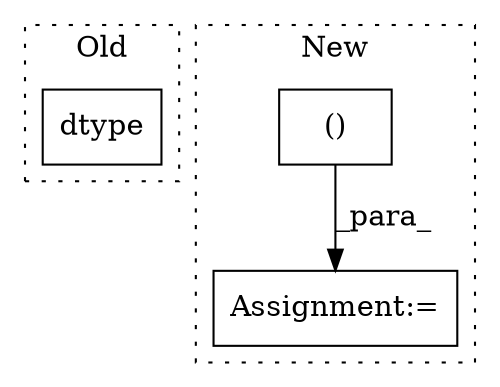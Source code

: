 digraph G {
subgraph cluster0 {
1 [label="dtype" a="32" s="1006,1038" l="6,1" shape="box"];
label = "Old";
style="dotted";
}
subgraph cluster1 {
2 [label="()" a="106" s="717" l="82" shape="box"];
3 [label="Assignment:=" a="7" s="689" l="1" shape="box"];
label = "New";
style="dotted";
}
2 -> 3 [label="_para_"];
}